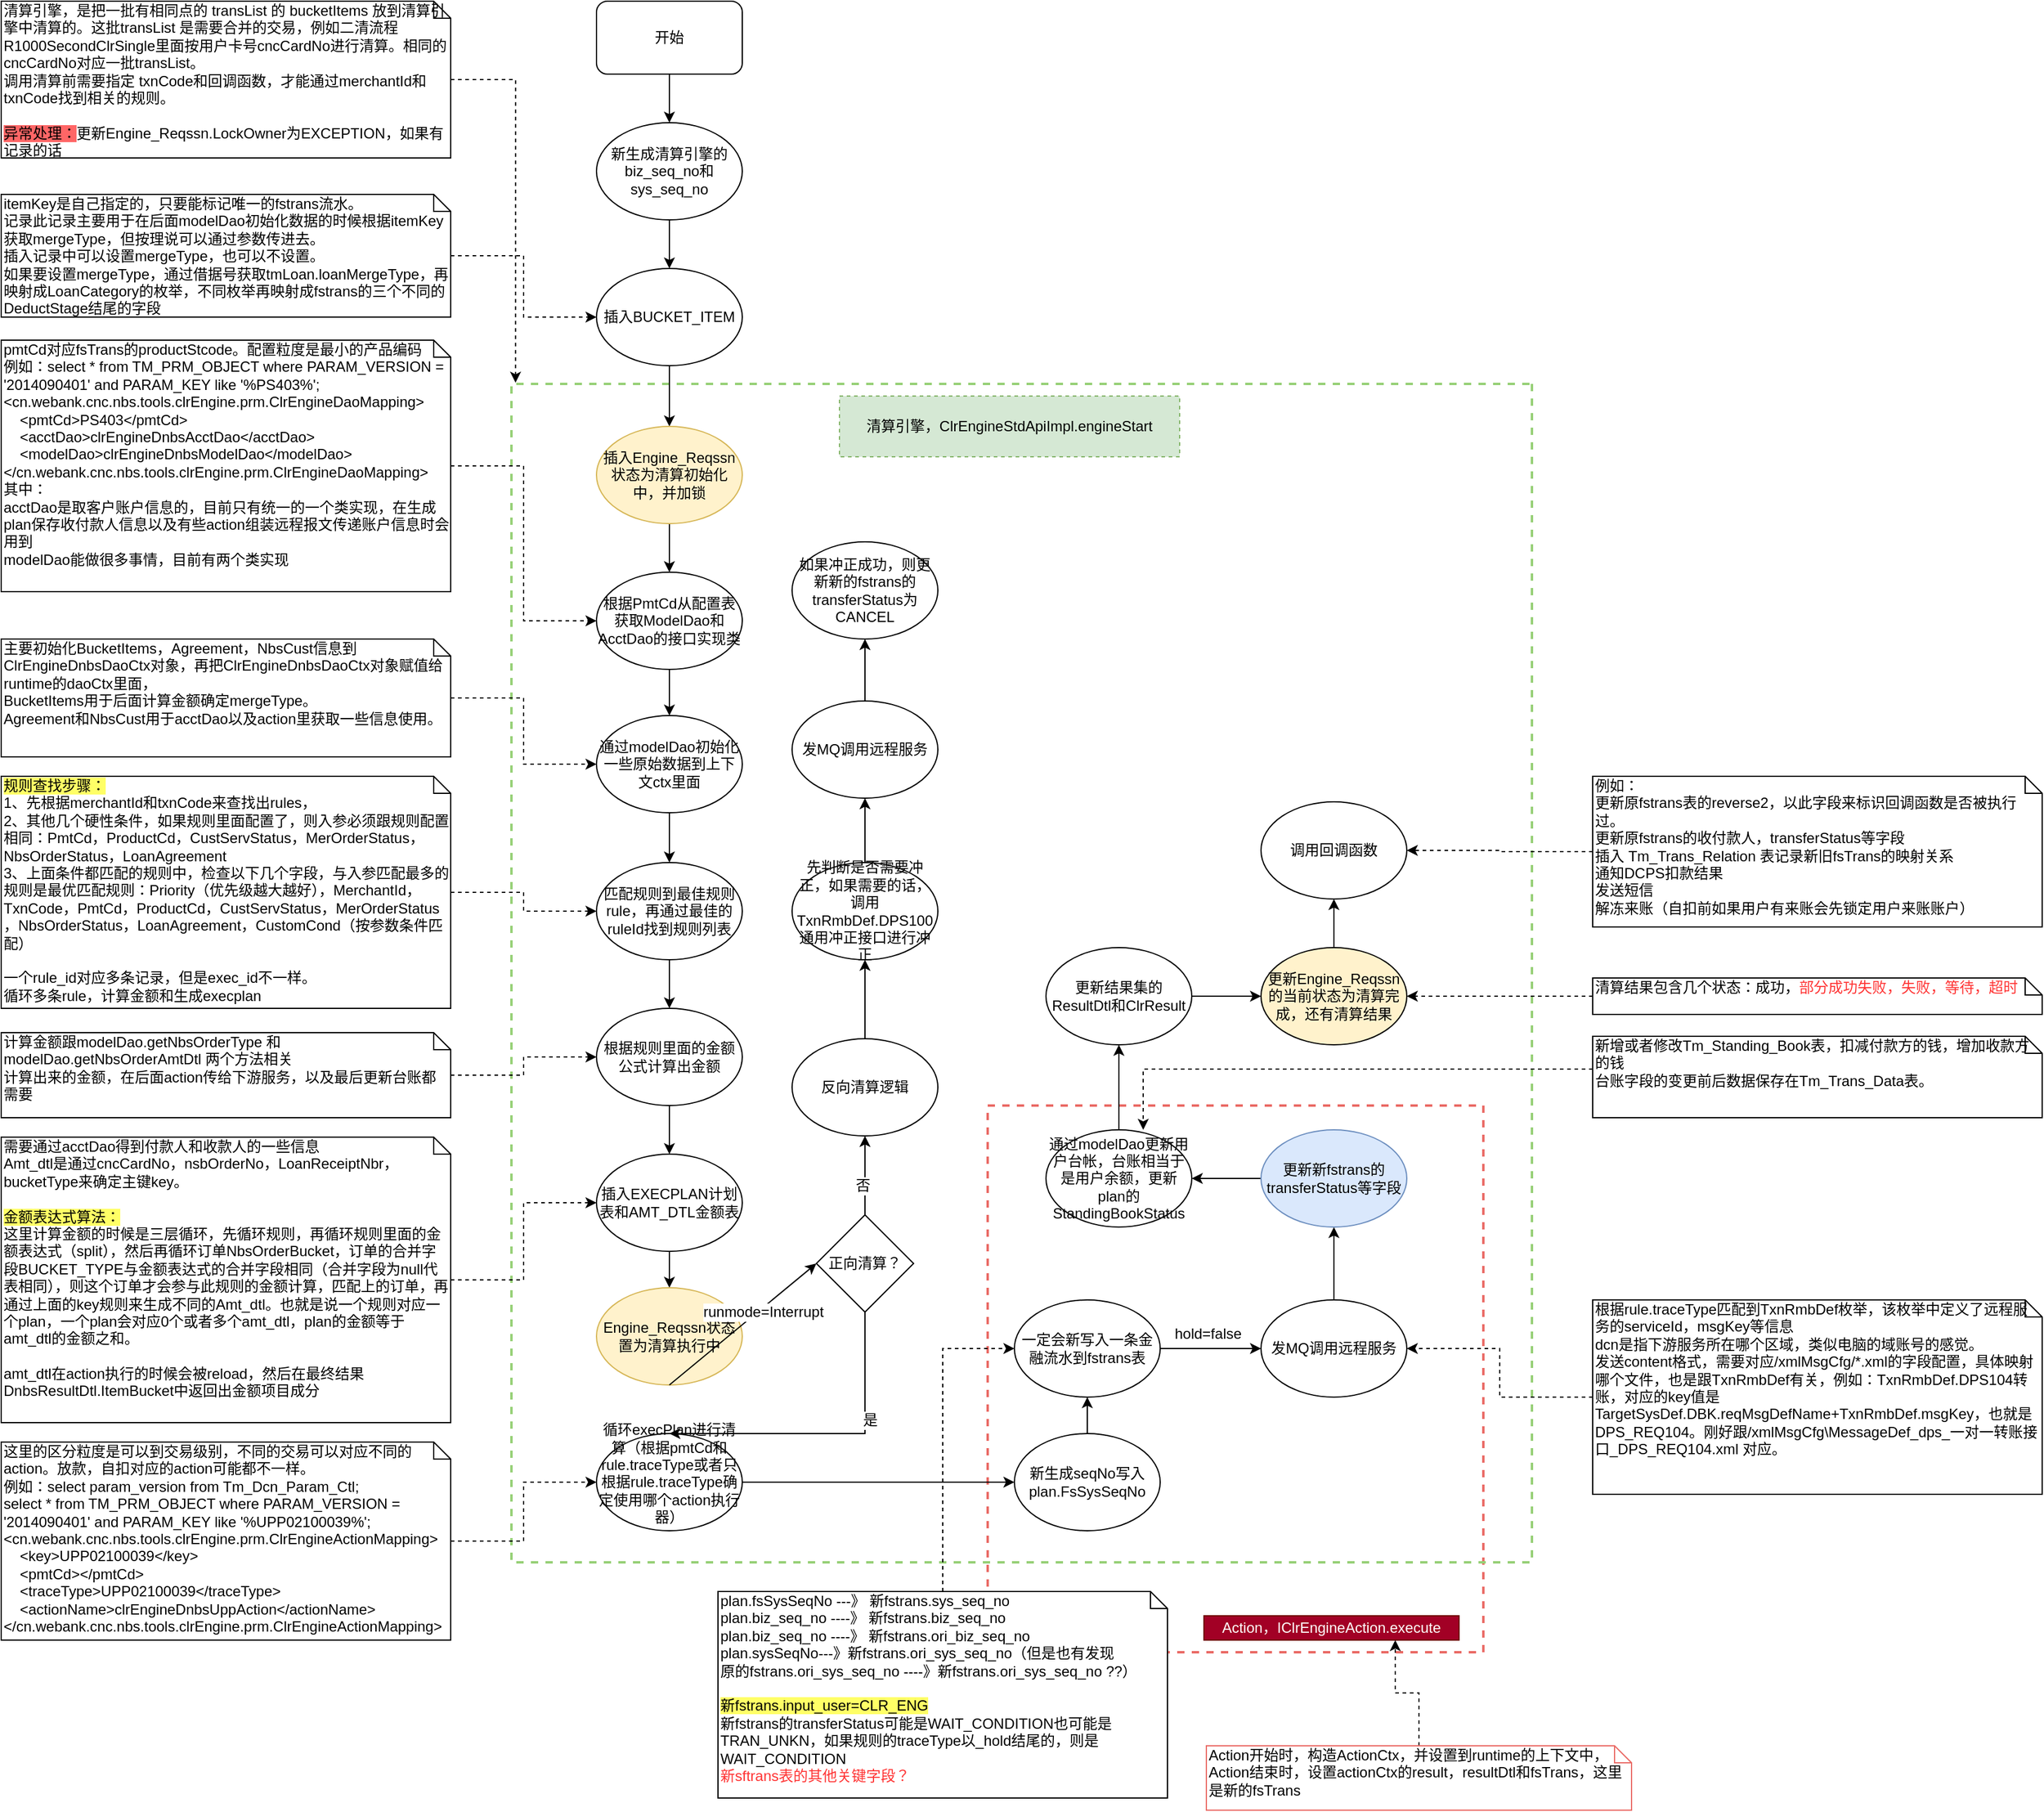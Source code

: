 <mxfile version="10.6.3" type="github"><diagram id="alFJYCYSJjcQ0Y1QCdCz" name="ÃÂÃÂ§ÃÂÃÂ¬ÃÂÃÂ¬ 1 ÃÂÃÂ©ÃÂÃÂ¡ÃÂÃÂµ"><mxGraphModel dx="2220" dy="770" grid="1" gridSize="10" guides="1" tooltips="1" connect="1" arrows="1" fold="1" page="1" pageScale="1" pageWidth="827" pageHeight="1169" math="0" shadow="0"><root><mxCell id="0"/><mxCell id="1" parent="0"/><mxCell id="IjZQBaDqgQylDI38y9SU-66" value="" style="rounded=0;whiteSpace=wrap;html=1;dashed=1;fillColor=none;direction=south;strokeColor=#EA6B66;strokeWidth=2;" parent="1" vertex="1"><mxGeometry x="602" y="920" width="408" height="450" as="geometry"/></mxCell><mxCell id="IjZQBaDqgQylDI38y9SU-50" value="" style="rounded=0;whiteSpace=wrap;html=1;dashed=1;fillColor=none;direction=south;strokeColor=#97D077;strokeWidth=2;" parent="1" vertex="1"><mxGeometry x="210" y="326" width="840" height="970" as="geometry"/></mxCell><mxCell id="IjZQBaDqgQylDI38y9SU-12" value="" style="edgeStyle=orthogonalEdgeStyle;rounded=0;orthogonalLoop=1;jettySize=auto;html=1;" parent="1" source="IjZQBaDqgQylDI38y9SU-1" target="IjZQBaDqgQylDI38y9SU-11" edge="1"><mxGeometry relative="1" as="geometry"/></mxCell><mxCell id="IjZQBaDqgQylDI38y9SU-1" value="开始" style="rounded=1;whiteSpace=wrap;html=1;" parent="1" vertex="1"><mxGeometry x="280" y="11" width="120" height="60" as="geometry"/></mxCell><mxCell id="IjZQBaDqgQylDI38y9SU-9" value="" style="edgeStyle=orthogonalEdgeStyle;rounded=0;orthogonalLoop=1;jettySize=auto;html=1;" parent="1" source="IjZQBaDqgQylDI38y9SU-2" target="IjZQBaDqgQylDI38y9SU-3" edge="1"><mxGeometry relative="1" as="geometry"/></mxCell><mxCell id="IjZQBaDqgQylDI38y9SU-2" value="插入BUCKET_ITEM" style="ellipse;whiteSpace=wrap;html=1;" parent="1" vertex="1"><mxGeometry x="280" y="231" width="120" height="80" as="geometry"/></mxCell><mxCell id="IjZQBaDqgQylDI38y9SU-10" value="" style="edgeStyle=orthogonalEdgeStyle;rounded=0;orthogonalLoop=1;jettySize=auto;html=1;" parent="1" source="IjZQBaDqgQylDI38y9SU-3" target="IjZQBaDqgQylDI38y9SU-4" edge="1"><mxGeometry relative="1" as="geometry"/></mxCell><mxCell id="IjZQBaDqgQylDI38y9SU-3" value="&lt;div&gt;插入Engine_Reqssn&lt;/div&gt;&lt;div&gt;状态为清算初始化中，并加锁&lt;/div&gt;" style="ellipse;whiteSpace=wrap;html=1;fillColor=#fff2cc;strokeColor=#d6b656;" parent="1" vertex="1"><mxGeometry x="280" y="361" width="120" height="80" as="geometry"/></mxCell><mxCell id="IjZQBaDqgQylDI38y9SU-15" value="" style="edgeStyle=orthogonalEdgeStyle;rounded=0;orthogonalLoop=1;jettySize=auto;html=1;" parent="1" source="IjZQBaDqgQylDI38y9SU-4" target="IjZQBaDqgQylDI38y9SU-14" edge="1"><mxGeometry relative="1" as="geometry"/></mxCell><mxCell id="IjZQBaDqgQylDI38y9SU-4" value="根据PmtCd从配置表获取ModelDao和AcctDao的接口实现类" style="ellipse;whiteSpace=wrap;html=1;" parent="1" vertex="1"><mxGeometry x="280" y="481" width="120" height="80" as="geometry"/></mxCell><mxCell id="IjZQBaDqgQylDI38y9SU-7" value="" style="edgeStyle=orthogonalEdgeStyle;rounded=0;orthogonalLoop=1;jettySize=auto;html=1;entryX=0;entryY=0.5;entryDx=0;entryDy=0;dashed=1;" parent="1" source="IjZQBaDqgQylDI38y9SU-5" target="IjZQBaDqgQylDI38y9SU-4" edge="1"><mxGeometry relative="1" as="geometry"><mxPoint x="240" y="521" as="targetPoint"/></mxGeometry></mxCell><mxCell id="IjZQBaDqgQylDI38y9SU-5" value="pmtCd对应fsTrans的productStcode。配置粒度是最小的产品编码&lt;br&gt;例如：select * from TM_PRM_OBJECT where PARAM_VERSION = '2014090401' and PARAM_KEY like '%PS403%';&lt;br&gt;&amp;lt;cn.webank.cnc.nbs.tools.clrEngine.prm.ClrEngineDaoMapping&amp;gt;&lt;br&gt;&amp;nbsp;&amp;nbsp;&amp;nbsp; &amp;lt;pmtCd&amp;gt;PS403&amp;lt;/pmtCd&amp;gt;&lt;br&gt;&amp;nbsp;&amp;nbsp;&amp;nbsp; &amp;lt;acctDao&amp;gt;clrEngineDnbsAcctDao&amp;lt;/acctDao&amp;gt;&lt;br&gt;&amp;nbsp;&amp;nbsp;&amp;nbsp; &amp;lt;modelDao&amp;gt;clrEngineDnbsModelDao&amp;lt;/modelDao&amp;gt;&lt;br&gt;&lt;div&gt;&amp;lt;/cn.webank.cnc.nbs.tools.clrEngine.prm.ClrEngineDaoMapping&amp;gt;&lt;/div&gt;&lt;div&gt;其中：&lt;/div&gt;&lt;div&gt;acctDao是取客户账户信息的，目前只有统一的一个类实现，在生成plan保存收付款人信息以及有些action组装远程报文传递账户信息时会用到&lt;/div&gt;&lt;div&gt;modelDao能做很多事情，目前有两个类实现&lt;br&gt;&lt;/div&gt;" style="shape=note;whiteSpace=wrap;html=1;size=14;verticalAlign=top;align=left;spacingTop=-6;" parent="1" vertex="1"><mxGeometry x="-210" y="290" width="370" height="207" as="geometry"/></mxCell><mxCell id="IjZQBaDqgQylDI38y9SU-13" value="" style="edgeStyle=orthogonalEdgeStyle;rounded=0;orthogonalLoop=1;jettySize=auto;html=1;" parent="1" source="IjZQBaDqgQylDI38y9SU-11" target="IjZQBaDqgQylDI38y9SU-2" edge="1"><mxGeometry relative="1" as="geometry"/></mxCell><mxCell id="IjZQBaDqgQylDI38y9SU-11" value="新生成清算引擎的biz_seq_no和sys_seq_no" style="ellipse;whiteSpace=wrap;html=1;" parent="1" vertex="1"><mxGeometry x="280" y="111" width="120" height="80" as="geometry"/></mxCell><mxCell id="IjZQBaDqgQylDI38y9SU-18" value="" style="edgeStyle=orthogonalEdgeStyle;rounded=0;orthogonalLoop=1;jettySize=auto;html=1;" parent="1" source="IjZQBaDqgQylDI38y9SU-14" target="IjZQBaDqgQylDI38y9SU-17" edge="1"><mxGeometry relative="1" as="geometry"/></mxCell><mxCell id="IjZQBaDqgQylDI38y9SU-14" value="通过modelDao初始化一些原始数据到上下文ctx里面" style="ellipse;whiteSpace=wrap;html=1;" parent="1" vertex="1"><mxGeometry x="280" y="599" width="120" height="80" as="geometry"/></mxCell><mxCell id="IjZQBaDqgQylDI38y9SU-21" value="" style="edgeStyle=orthogonalEdgeStyle;rounded=0;orthogonalLoop=1;jettySize=auto;html=1;" parent="1" source="IjZQBaDqgQylDI38y9SU-17" target="IjZQBaDqgQylDI38y9SU-19" edge="1"><mxGeometry relative="1" as="geometry"/></mxCell><mxCell id="IjZQBaDqgQylDI38y9SU-17" value="匹配规则到最佳规则rule，再通过最佳的ruleId找到规则列表" style="ellipse;whiteSpace=wrap;html=1;" parent="1" vertex="1"><mxGeometry x="280" y="720" width="120" height="80" as="geometry"/></mxCell><mxCell id="IjZQBaDqgQylDI38y9SU-22" value="" style="edgeStyle=orthogonalEdgeStyle;rounded=0;orthogonalLoop=1;jettySize=auto;html=1;" parent="1" source="IjZQBaDqgQylDI38y9SU-19" target="IjZQBaDqgQylDI38y9SU-20" edge="1"><mxGeometry relative="1" as="geometry"/></mxCell><mxCell id="IjZQBaDqgQylDI38y9SU-19" value="根据规则里面的金额公式计算出金额" style="ellipse;whiteSpace=wrap;html=1;" parent="1" vertex="1"><mxGeometry x="280" y="840" width="120" height="80" as="geometry"/></mxCell><mxCell id="IjZQBaDqgQylDI38y9SU-24" value="" style="edgeStyle=orthogonalEdgeStyle;rounded=0;orthogonalLoop=1;jettySize=auto;html=1;" parent="1" source="IjZQBaDqgQylDI38y9SU-20" target="IjZQBaDqgQylDI38y9SU-23" edge="1"><mxGeometry relative="1" as="geometry"/></mxCell><mxCell id="IjZQBaDqgQylDI38y9SU-20" value="插入EXECPLAN计划表和AMT_DTL金额表" style="ellipse;whiteSpace=wrap;html=1;" parent="1" vertex="1"><mxGeometry x="280" y="960" width="120" height="80" as="geometry"/></mxCell><mxCell id="IjZQBaDqgQylDI38y9SU-23" value="Engine_Reqssn状态置为清算执行中" style="ellipse;whiteSpace=wrap;html=1;fillColor=#fff2cc;strokeColor=#d6b656;" parent="1" vertex="1"><mxGeometry x="280" y="1070" width="120" height="80" as="geometry"/></mxCell><mxCell id="IjZQBaDqgQylDI38y9SU-35" value="" style="edgeStyle=orthogonalEdgeStyle;rounded=0;orthogonalLoop=1;jettySize=auto;html=1;" parent="1" source="IjZQBaDqgQylDI38y9SU-25" target="IjZQBaDqgQylDI38y9SU-30" edge="1"><mxGeometry relative="1" as="geometry"/></mxCell><mxCell id="IjZQBaDqgQylDI38y9SU-25" value="&lt;div&gt;循环execPlan进行清算（根据pmtCd和rule.traceType或者只根据rule.traceType确定使用哪个action执行器）&lt;br&gt;&lt;/div&gt;&lt;div&gt;&lt;br&gt;&lt;/div&gt;" style="ellipse;whiteSpace=wrap;html=1;" parent="1" vertex="1"><mxGeometry x="280" y="1190" width="120" height="80" as="geometry"/></mxCell><mxCell id="IjZQBaDqgQylDI38y9SU-29" value="" style="edgeStyle=orthogonalEdgeStyle;rounded=0;orthogonalLoop=1;jettySize=auto;html=1;dashed=1;" parent="1" source="IjZQBaDqgQylDI38y9SU-28" target="IjZQBaDqgQylDI38y9SU-25" edge="1"><mxGeometry relative="1" as="geometry"/></mxCell><mxCell id="IjZQBaDqgQylDI38y9SU-28" value="&lt;div&gt;这里的区分粒度是可以到交易级别，不同的交易可以对应不同的action。放款，自扣对应的action可能都不一样。&lt;br&gt;&lt;/div&gt;&lt;div&gt;例如：select param_version from Tm_Dcn_Param_Ctl;&lt;/div&gt;&lt;div&gt;select * from TM_PRM_OBJECT where PARAM_VERSION = '2014090401' and PARAM_KEY like '%UPP02100039%';&lt;/div&gt;&amp;lt;cn.webank.cnc.nbs.tools.clrEngine.prm.ClrEngineActionMapping&amp;gt;&lt;br&gt;&amp;nbsp;&amp;nbsp;&amp;nbsp; &amp;lt;key&amp;gt;UPP02100039&amp;lt;/key&amp;gt;&lt;br&gt;&amp;nbsp;&amp;nbsp;&amp;nbsp; &amp;lt;pmtCd&amp;gt;&amp;lt;/pmtCd&amp;gt;&lt;br&gt;&amp;nbsp;&amp;nbsp;&amp;nbsp; &amp;lt;traceType&amp;gt;UPP02100039&amp;lt;/traceType&amp;gt;&lt;br&gt;&amp;nbsp;&amp;nbsp;&amp;nbsp; &amp;lt;actionName&amp;gt;clrEngineDnbsUppAction&amp;lt;/actionName&amp;gt;&lt;br&gt;&amp;lt;/cn.webank.cnc.nbs.tools.clrEngine.prm.ClrEngineActionMapping&amp;gt;" style="shape=note;whiteSpace=wrap;html=1;size=14;verticalAlign=top;align=left;spacingTop=-6;" parent="1" vertex="1"><mxGeometry x="-210" y="1197" width="370" height="163" as="geometry"/></mxCell><mxCell id="IjZQBaDqgQylDI38y9SU-32" value="" style="edgeStyle=orthogonalEdgeStyle;rounded=0;orthogonalLoop=1;jettySize=auto;html=1;" parent="1" source="IjZQBaDqgQylDI38y9SU-30" target="IjZQBaDqgQylDI38y9SU-31" edge="1"><mxGeometry relative="1" as="geometry"/></mxCell><mxCell id="IjZQBaDqgQylDI38y9SU-30" value="新生成seqNo写入plan.FsSysSeqNo" style="ellipse;whiteSpace=wrap;html=1;" parent="1" vertex="1"><mxGeometry x="624" y="1190" width="120" height="80" as="geometry"/></mxCell><mxCell id="IjZQBaDqgQylDI38y9SU-37" value="" style="edgeStyle=orthogonalEdgeStyle;rounded=0;orthogonalLoop=1;jettySize=auto;html=1;exitX=1;exitY=0.5;exitDx=0;exitDy=0;" parent="1" source="IjZQBaDqgQylDI38y9SU-31" target="IjZQBaDqgQylDI38y9SU-36" edge="1"><mxGeometry relative="1" as="geometry"/></mxCell><mxCell id="GM1DitcwjTvSuoFt326m-1" value="&lt;br&gt;hold=false" style="text;html=1;resizable=0;points=[];align=center;verticalAlign=middle;labelBackgroundColor=#ffffff;" parent="IjZQBaDqgQylDI38y9SU-37" vertex="1" connectable="0"><mxGeometry x="0.876" y="2" relative="1" as="geometry"><mxPoint x="-39" y="-18" as="offset"/></mxGeometry></mxCell><mxCell id="IjZQBaDqgQylDI38y9SU-31" value="一定会新写入一条金融流水到fstrans表" style="ellipse;whiteSpace=wrap;html=1;" parent="1" vertex="1"><mxGeometry x="624" y="1080" width="120" height="80" as="geometry"/></mxCell><mxCell id="IjZQBaDqgQylDI38y9SU-34" value="" style="edgeStyle=orthogonalEdgeStyle;rounded=0;orthogonalLoop=1;jettySize=auto;html=1;dashed=1;" parent="1" source="IjZQBaDqgQylDI38y9SU-33" target="IjZQBaDqgQylDI38y9SU-31" edge="1"><mxGeometry relative="1" as="geometry"><Array as="points"><mxPoint x="565" y="1120"/></Array></mxGeometry></mxCell><mxCell id="IjZQBaDqgQylDI38y9SU-33" value="&lt;div&gt;plan.fsSysSeqNo ---》 新fstrans.sys_seq_no &lt;br&gt;&lt;/div&gt;&lt;div&gt;plan.biz_seq_no ----》 新fstrans.biz_seq_no&lt;/div&gt;&lt;div&gt;plan.biz_seq_no ----》 新fstrans.ori_biz_seq_no&lt;/div&gt;&lt;div&gt;plan.sysSeqNo---》新fstrans.ori_sys_seq_no（但是也有发现&lt;br&gt;原的fstrans.ori_sys_seq_no ----》新fstrans.ori_sys_seq_no ??）&lt;br&gt;&lt;/div&gt;&lt;div&gt;&lt;br&gt;&lt;/div&gt;&lt;div&gt;&lt;span style=&quot;background-color: rgb(255 , 255 , 102)&quot;&gt;新fstrans.input_user=CLR_ENG&lt;/span&gt;&lt;br&gt;新fstrans的transferStatus可能是WAIT_CONDITION也可能是TRAN_UNKN，如果规则的traceType以_hold结尾的，则是WAIT_CONDITION&lt;/div&gt;&lt;div&gt;&lt;font color=&quot;#FF3333&quot;&gt;新sftrans表的其他关键字段？&lt;/font&gt;&lt;br&gt;&lt;/div&gt;" style="shape=note;whiteSpace=wrap;html=1;size=14;verticalAlign=top;align=left;spacingTop=-6;" parent="1" vertex="1"><mxGeometry x="380" y="1320" width="370" height="170" as="geometry"/></mxCell><mxCell id="IjZQBaDqgQylDI38y9SU-39" value="" style="edgeStyle=orthogonalEdgeStyle;rounded=0;orthogonalLoop=1;jettySize=auto;html=1;" parent="1" source="IjZQBaDqgQylDI38y9SU-36" target="IjZQBaDqgQylDI38y9SU-38" edge="1"><mxGeometry relative="1" as="geometry"/></mxCell><mxCell id="IjZQBaDqgQylDI38y9SU-36" value="发MQ调用远程服务" style="ellipse;whiteSpace=wrap;html=1;" parent="1" vertex="1"><mxGeometry x="827" y="1080" width="120" height="80" as="geometry"/></mxCell><mxCell id="IjZQBaDqgQylDI38y9SU-44" value="" style="edgeStyle=orthogonalEdgeStyle;rounded=0;orthogonalLoop=1;jettySize=auto;html=1;" parent="1" source="IjZQBaDqgQylDI38y9SU-38" target="IjZQBaDqgQylDI38y9SU-40" edge="1"><mxGeometry relative="1" as="geometry"/></mxCell><mxCell id="IjZQBaDqgQylDI38y9SU-38" value="更新新fstrans的transferStatus等字段" style="ellipse;whiteSpace=wrap;html=1;fillColor=#dae8fc;strokeColor=#6c8ebf;" parent="1" vertex="1"><mxGeometry x="827" y="940" width="120" height="80" as="geometry"/></mxCell><mxCell id="IjZQBaDqgQylDI38y9SU-53" value="" style="edgeStyle=orthogonalEdgeStyle;rounded=0;orthogonalLoop=1;jettySize=auto;html=1;" parent="1" source="IjZQBaDqgQylDI38y9SU-40" target="IjZQBaDqgQylDI38y9SU-52" edge="1"><mxGeometry relative="1" as="geometry"/></mxCell><mxCell id="IjZQBaDqgQylDI38y9SU-40" value="通过modelDao更新用户台帐，台账相当于是用户余额，更新plan的StandingBookStatus" style="ellipse;whiteSpace=wrap;html=1;" parent="1" vertex="1"><mxGeometry x="650" y="940" width="120" height="80" as="geometry"/></mxCell><mxCell id="IjZQBaDqgQylDI38y9SU-43" value="" style="edgeStyle=orthogonalEdgeStyle;rounded=0;orthogonalLoop=1;jettySize=auto;html=1;dashed=1;" parent="1" source="IjZQBaDqgQylDI38y9SU-41" target="IjZQBaDqgQylDI38y9SU-19" edge="1"><mxGeometry relative="1" as="geometry"><mxPoint x="220" y="872.5" as="targetPoint"/></mxGeometry></mxCell><mxCell id="IjZQBaDqgQylDI38y9SU-41" value="计算金额跟modelDao.getNbsOrderType 和modelDao.getNbsOrderAmtDtl 两个方法相关&lt;br&gt;计算出来的金额，在后面action传给下游服务，以及最后更新台账都需要" style="shape=note;whiteSpace=wrap;html=1;size=14;verticalAlign=top;align=left;spacingTop=-6;" parent="1" vertex="1"><mxGeometry x="-210" y="860" width="370" height="70" as="geometry"/></mxCell><mxCell id="IjZQBaDqgQylDI38y9SU-48" value="" style="edgeStyle=orthogonalEdgeStyle;rounded=0;orthogonalLoop=1;jettySize=auto;html=1;" parent="1" source="IjZQBaDqgQylDI38y9SU-45" target="IjZQBaDqgQylDI38y9SU-47" edge="1"><mxGeometry relative="1" as="geometry"/></mxCell><mxCell id="IjZQBaDqgQylDI38y9SU-45" value="&lt;div&gt;更新Engine_Reqssn的当前状态为清算完成，还有清算结果&lt;/div&gt;" style="ellipse;whiteSpace=wrap;html=1;fillColor=#FFF2CC;" parent="1" vertex="1"><mxGeometry x="827" y="790" width="120" height="80" as="geometry"/></mxCell><mxCell id="IjZQBaDqgQylDI38y9SU-47" value="调用回调函数" style="ellipse;whiteSpace=wrap;html=1;" parent="1" vertex="1"><mxGeometry x="827" y="670" width="120" height="80" as="geometry"/></mxCell><mxCell id="IjZQBaDqgQylDI38y9SU-51" value="&lt;div&gt;清算引擎，ClrEngineStdApiImpl.engineStart&lt;/div&gt;" style="text;html=1;strokeColor=#82b366;fillColor=#d5e8d4;align=center;verticalAlign=middle;whiteSpace=wrap;rounded=0;dashed=1;" parent="1" vertex="1"><mxGeometry x="480" y="336" width="280" height="50" as="geometry"/></mxCell><mxCell id="IjZQBaDqgQylDI38y9SU-54" value="" style="edgeStyle=orthogonalEdgeStyle;rounded=0;orthogonalLoop=1;jettySize=auto;html=1;" parent="1" source="IjZQBaDqgQylDI38y9SU-52" target="IjZQBaDqgQylDI38y9SU-45" edge="1"><mxGeometry relative="1" as="geometry"/></mxCell><mxCell id="IjZQBaDqgQylDI38y9SU-52" value="更新结果集的ResultDtl和ClrResult" style="ellipse;whiteSpace=wrap;html=1;fillColor=none;" parent="1" vertex="1"><mxGeometry x="650" y="790" width="120" height="80" as="geometry"/></mxCell><mxCell id="IjZQBaDqgQylDI38y9SU-59" style="edgeStyle=orthogonalEdgeStyle;rounded=0;orthogonalLoop=1;jettySize=auto;html=1;exitX=0.5;exitY=1;exitDx=0;exitDy=0;entryX=0.5;entryY=0;entryDx=0;entryDy=0;" parent="1" source="IjZQBaDqgQylDI38y9SU-55" target="IjZQBaDqgQylDI38y9SU-25" edge="1"><mxGeometry relative="1" as="geometry"><Array as="points"><mxPoint x="501" y="1190"/></Array></mxGeometry></mxCell><mxCell id="IjZQBaDqgQylDI38y9SU-60" value="是" style="text;html=1;resizable=0;points=[];align=center;verticalAlign=middle;labelBackgroundColor=#ffffff;" parent="IjZQBaDqgQylDI38y9SU-59" vertex="1" connectable="0"><mxGeometry x="-0.32" y="4" relative="1" as="geometry"><mxPoint as="offset"/></mxGeometry></mxCell><mxCell id="ThCQpI8UFxFsNZAiHdKw-11" value="" style="edgeStyle=orthogonalEdgeStyle;rounded=0;orthogonalLoop=1;jettySize=auto;html=1;" parent="1" source="IjZQBaDqgQylDI38y9SU-55" target="IjZQBaDqgQylDI38y9SU-61" edge="1"><mxGeometry relative="1" as="geometry"/></mxCell><mxCell id="ThCQpI8UFxFsNZAiHdKw-12" value="否" style="text;html=1;resizable=0;points=[];align=center;verticalAlign=middle;labelBackgroundColor=#ffffff;" parent="ThCQpI8UFxFsNZAiHdKw-11" vertex="1" connectable="0"><mxGeometry x="-0.242" y="2" relative="1" as="geometry"><mxPoint as="offset"/></mxGeometry></mxCell><mxCell id="IjZQBaDqgQylDI38y9SU-55" value="正向清算？" style="rhombus;whiteSpace=wrap;html=1;fillColor=none;" parent="1" vertex="1"><mxGeometry x="461" y="1010" width="80" height="80" as="geometry"/></mxCell><mxCell id="3K24ttmnwDSWwuFKWFIZ-13" value="" style="edgeStyle=orthogonalEdgeStyle;rounded=0;orthogonalLoop=1;jettySize=auto;html=1;" parent="1" source="IjZQBaDqgQylDI38y9SU-61" target="3K24ttmnwDSWwuFKWFIZ-12" edge="1"><mxGeometry relative="1" as="geometry"/></mxCell><mxCell id="IjZQBaDqgQylDI38y9SU-61" value="反向清算逻辑" style="ellipse;whiteSpace=wrap;html=1;fillColor=none;" parent="1" vertex="1"><mxGeometry x="441" y="865" width="120" height="80" as="geometry"/></mxCell><mxCell id="IjZQBaDqgQylDI38y9SU-67" value="Action，IClrEngineAction.execute" style="text;html=1;strokeColor=#6F0000;fillColor=#a20025;align=center;verticalAlign=middle;whiteSpace=wrap;rounded=0;fontColor=#ffffff;" parent="1" vertex="1"><mxGeometry x="780" y="1340" width="210" height="20" as="geometry"/></mxCell><mxCell id="IjZQBaDqgQylDI38y9SU-70" value="" style="edgeStyle=orthogonalEdgeStyle;rounded=0;orthogonalLoop=1;jettySize=auto;html=1;dashed=1;entryX=0.75;entryY=1;entryDx=0;entryDy=0;" parent="1" source="IjZQBaDqgQylDI38y9SU-68" target="IjZQBaDqgQylDI38y9SU-67" edge="1"><mxGeometry relative="1" as="geometry"><mxPoint x="965" y="1380" as="targetPoint"/></mxGeometry></mxCell><mxCell id="IjZQBaDqgQylDI38y9SU-68" value="&lt;div&gt;Action开始时，构造ActionCtx，并设置到runtime的上下文中，&lt;/div&gt;&lt;div&gt;Action结束时，设置actionCtx的result，resultDtl和fsTrans，这里是新的fsTrans&lt;/div&gt;" style="shape=note;whiteSpace=wrap;html=1;size=14;verticalAlign=top;align=left;spacingTop=-6;strokeColor=#EA6B66;" parent="1" vertex="1"><mxGeometry x="782" y="1447" width="350" height="53" as="geometry"/></mxCell><mxCell id="IjZQBaDqgQylDI38y9SU-72" value="" style="edgeStyle=orthogonalEdgeStyle;rounded=0;orthogonalLoop=1;jettySize=auto;html=1;dashed=1;" parent="1" source="IjZQBaDqgQylDI38y9SU-71" target="IjZQBaDqgQylDI38y9SU-14" edge="1"><mxGeometry relative="1" as="geometry"/></mxCell><mxCell id="IjZQBaDqgQylDI38y9SU-71" value="&lt;div&gt;主要初始化BucketItems，Agreement，NbsCust信息到ClrEngineDnbsDaoCtx对象，再把ClrEngineDnbsDaoCtx对象赋值给runtime的daoCtx里面，&lt;/div&gt;&lt;div&gt;BucketItems用于后面计算金额确定mergeType。&lt;/div&gt;&lt;div&gt;Agreement和NbsCust用于acctDao以及action里获取一些信息使用。&lt;/div&gt;" style="shape=note;whiteSpace=wrap;html=1;size=14;verticalAlign=top;align=left;spacingTop=-6;" parent="1" vertex="1"><mxGeometry x="-210" y="536" width="370" height="97" as="geometry"/></mxCell><mxCell id="IjZQBaDqgQylDI38y9SU-74" value="" style="edgeStyle=orthogonalEdgeStyle;rounded=0;orthogonalLoop=1;jettySize=auto;html=1;dashed=1;" parent="1" source="IjZQBaDqgQylDI38y9SU-73" target="IjZQBaDqgQylDI38y9SU-20" edge="1"><mxGeometry relative="1" as="geometry"/></mxCell><mxCell id="IjZQBaDqgQylDI38y9SU-73" value="需要通过acctDao得到付款人和收款人的一些信息&lt;br&gt;&lt;div&gt;Amt_dtl是通过cncCardNo，nsbOrderNo，LoanReceiptNbr，bucketType来确定主键key。&lt;/div&gt;&lt;div&gt;&lt;br&gt;&lt;/div&gt;&lt;div&gt;&lt;span style=&quot;background-color: rgb(255 , 255 , 102)&quot;&gt;金额表达式算法：&lt;/span&gt;&lt;br&gt;&lt;/div&gt;&lt;div&gt;这里计算金额的时候是三层循环，先循环规则，再循环规则里面的金额表达式（split），然后再循环订单NbsOrderBucket，订单的合并字段BUCKET_TYPE与金额表达式的合并字段相同（合并字段为null代表相同），则这个订单才会参与此规则的金额计算，匹配上的订单，再通过上面的key规则来生成不同的Amt_dtl。也就是说一个规则对应一个plan，一个plan会对应0个或者多个amt_dtl，plan的金额等于amt_dtl的金额之和。&lt;/div&gt;&lt;div&gt;&lt;br&gt;&lt;/div&gt;&lt;div&gt;amt_dtl在action执行的时候会被reload，然后在最终结果DnbsResultDtl.ItemBucket中返回出金额项目成分&lt;br&gt;&lt;/div&gt;&lt;div&gt;&lt;br&gt;&lt;/div&gt;" style="shape=note;whiteSpace=wrap;html=1;size=14;verticalAlign=top;align=left;spacingTop=-6;" parent="1" vertex="1"><mxGeometry x="-210" y="946" width="370" height="235" as="geometry"/></mxCell><mxCell id="ThCQpI8UFxFsNZAiHdKw-4" value="" style="edgeStyle=orthogonalEdgeStyle;rounded=0;orthogonalLoop=1;jettySize=auto;html=1;dashed=1;" parent="1" source="IjZQBaDqgQylDI38y9SU-75" target="IjZQBaDqgQylDI38y9SU-17" edge="1"><mxGeometry relative="1" as="geometry"/></mxCell><mxCell id="IjZQBaDqgQylDI38y9SU-75" value="&lt;div&gt;&lt;span style=&quot;background-color: rgb(255 , 255 , 102)&quot;&gt;规则查找步骤：&lt;/span&gt;&lt;br&gt;&lt;/div&gt;&lt;div&gt;1、先根据merchantId和txnCode来查找出rules，&lt;br&gt;2、其他几个硬性条件，如果规则里面配置了，则入参必须跟规则配置相同：PmtCd，ProductCd，CustServStatus，MerOrderStatus，&lt;/div&gt;&lt;div&gt;NbsOrderStatus，LoanAgreement&lt;br&gt;3、上面条件都匹配的规则中，检查以下几个字段，与入参匹配最多的规则是最优匹配规则：Priority（优先级越大越好），MerchantId，&lt;/div&gt;&lt;div&gt;TxnCode，PmtCd，ProductCd，CustServStatus，MerOrderStatus&lt;/div&gt;&lt;div&gt;，NbsOrderStatus，LoanAgreement，CustomCond（按参数条件匹配）&lt;br&gt;&lt;br&gt;&lt;/div&gt;&lt;div&gt;一个rule_id对应多条记录，但是exec_id不一样。&lt;/div&gt;循环多条rule，计算金额和生成execplan" style="shape=note;whiteSpace=wrap;html=1;size=14;verticalAlign=top;align=left;spacingTop=-6;" parent="1" vertex="1"><mxGeometry x="-210" y="649" width="370" height="191" as="geometry"/></mxCell><mxCell id="ThCQpI8UFxFsNZAiHdKw-3" value="" style="edgeStyle=orthogonalEdgeStyle;rounded=0;orthogonalLoop=1;jettySize=auto;html=1;entryX=-0.001;entryY=0.996;entryDx=0;entryDy=0;entryPerimeter=0;dashed=1;" parent="1" source="ThCQpI8UFxFsNZAiHdKw-1" target="IjZQBaDqgQylDI38y9SU-50" edge="1"><mxGeometry relative="1" as="geometry"><mxPoint x="-25" y="298" as="targetPoint"/></mxGeometry></mxCell><mxCell id="ThCQpI8UFxFsNZAiHdKw-1" value="&lt;div&gt;清算引擎，是把一批有相同点的 transList 的 bucketItems 放到清算引擎中清算的。这批transList 是需要合并的交易，例如二清流程R1000SecondClrSingle里面按用户卡号cncCardNo进行清算。相同的cncCardNo对应一批transList。&lt;/div&gt;&lt;div&gt;调用清算前需要指定 txnCode和回调函数，才能通过merchantId和txnCode找到相关的规则。&lt;br&gt;&lt;/div&gt;&lt;div&gt;&lt;br&gt;&lt;/div&gt;&lt;div&gt;&lt;span style=&quot;background-color: rgb(255 , 102 , 102)&quot;&gt;异常处理：&lt;/span&gt;更新Engine_Reqssn.LockOwner为EXCEPTION，如果有记录的话&lt;br&gt;&lt;/div&gt;" style="shape=note;whiteSpace=wrap;html=1;size=14;verticalAlign=top;align=left;spacingTop=-6;" parent="1" vertex="1"><mxGeometry x="-210" y="11" width="370" height="129" as="geometry"/></mxCell><mxCell id="ThCQpI8UFxFsNZAiHdKw-8" value="" style="endArrow=classic;html=1;exitX=0.5;exitY=1;exitDx=0;exitDy=0;entryX=0;entryY=0.5;entryDx=0;entryDy=0;" parent="1" source="IjZQBaDqgQylDI38y9SU-23" target="IjZQBaDqgQylDI38y9SU-55" edge="1"><mxGeometry width="50" height="50" relative="1" as="geometry"><mxPoint x="343" y="1120" as="sourcePoint"/><mxPoint x="483" y="1030" as="targetPoint"/></mxGeometry></mxCell><mxCell id="ThCQpI8UFxFsNZAiHdKw-10" value="runmode=Interrupt" style="text;html=1;resizable=0;points=[];align=center;verticalAlign=middle;labelBackgroundColor=#ffffff;" parent="ThCQpI8UFxFsNZAiHdKw-8" vertex="1" connectable="0"><mxGeometry x="0.24" y="-2" relative="1" as="geometry"><mxPoint as="offset"/></mxGeometry></mxCell><mxCell id="ThCQpI8UFxFsNZAiHdKw-14" style="edgeStyle=orthogonalEdgeStyle;rounded=0;orthogonalLoop=1;jettySize=auto;html=1;dashed=1;" parent="1" source="ThCQpI8UFxFsNZAiHdKw-13" target="IjZQBaDqgQylDI38y9SU-2" edge="1"><mxGeometry relative="1" as="geometry"/></mxCell><mxCell id="ThCQpI8UFxFsNZAiHdKw-13" value="&lt;div&gt;itemKey是自己指定的，只要能标记唯一的fstrans流水。&lt;/div&gt;&lt;div&gt;记录此记录主要用于在后面modelDao初始化数据的时候根据itemKey获取mergeType，但按理说可以通过参数传进去。&lt;br&gt;&lt;/div&gt;&lt;div&gt;插入记录中可以设置mergeType，也可以不设置。&lt;/div&gt;&lt;div&gt;如果要设置mergeType，通过借据号获取tmLoan.loanMergeType，再映射成LoanCategory的枚举，不同枚举再映射成fstrans的三个不同的DeductStage结尾的字段&lt;br&gt;&lt;/div&gt;" style="shape=note;whiteSpace=wrap;html=1;size=14;verticalAlign=top;align=left;spacingTop=-6;" parent="1" vertex="1"><mxGeometry x="-210" y="170" width="370" height="101" as="geometry"/></mxCell><mxCell id="ThCQpI8UFxFsNZAiHdKw-16" style="edgeStyle=orthogonalEdgeStyle;rounded=0;orthogonalLoop=1;jettySize=auto;html=1;entryX=0.667;entryY=0;entryDx=0;entryDy=0;entryPerimeter=0;dashed=1;" parent="1" source="ThCQpI8UFxFsNZAiHdKw-15" target="IjZQBaDqgQylDI38y9SU-40" edge="1"><mxGeometry relative="1" as="geometry"><Array as="points"><mxPoint x="730" y="890"/></Array></mxGeometry></mxCell><mxCell id="ThCQpI8UFxFsNZAiHdKw-15" value="&lt;div&gt;新增或者修改Tm_Standing_Book表，扣减付款方的钱，增加收款方的钱&lt;/div&gt;&lt;div&gt;台账字段的变更前后数据保存在Tm_Trans_Data表。&lt;br&gt;&lt;/div&gt;" style="shape=note;whiteSpace=wrap;html=1;size=14;verticalAlign=top;align=left;spacingTop=-6;" parent="1" vertex="1"><mxGeometry x="1100" y="863" width="370" height="67" as="geometry"/></mxCell><mxCell id="3K24ttmnwDSWwuFKWFIZ-7" style="edgeStyle=orthogonalEdgeStyle;rounded=0;orthogonalLoop=1;jettySize=auto;html=1;entryX=1;entryY=0.5;entryDx=0;entryDy=0;dashed=1;" parent="1" source="3K24ttmnwDSWwuFKWFIZ-6" target="IjZQBaDqgQylDI38y9SU-45" edge="1"><mxGeometry relative="1" as="geometry"/></mxCell><mxCell id="3K24ttmnwDSWwuFKWFIZ-6" value="清算结果包含几个状态：成功，&lt;font color=&quot;#FF3333&quot;&gt;部分成功失败，失败，等待，超时&lt;/font&gt;" style="shape=note;whiteSpace=wrap;html=1;size=14;verticalAlign=top;align=left;spacingTop=-6;" parent="1" vertex="1"><mxGeometry x="1100" y="815" width="370" height="30" as="geometry"/></mxCell><mxCell id="3K24ttmnwDSWwuFKWFIZ-9" style="edgeStyle=orthogonalEdgeStyle;rounded=0;orthogonalLoop=1;jettySize=auto;html=1;dashed=1;" parent="1" source="3K24ttmnwDSWwuFKWFIZ-8" target="IjZQBaDqgQylDI38y9SU-36" edge="1"><mxGeometry relative="1" as="geometry"/></mxCell><mxCell id="3K24ttmnwDSWwuFKWFIZ-8" value="&lt;div&gt;根据rule.traceType匹配到TxnRmbDef枚举，该枚举中定义了远程服务的serviceId，msgKey等信息&lt;/div&gt;&lt;div&gt;dcn是指下游服务所在哪个区域，类似电脑的域账号的感觉。&lt;/div&gt;&lt;div&gt;发送content格式，需要对应/xmlMsgCfg/*.xml的字段配置，具体映射哪个文件，也是跟TxnRmbDef有关，例如：TxnRmbDef.DPS104转账，对应的key值是TargetSysDef.DBK.reqMsgDefName+TxnRmbDef.msgKey，也就是DPS_REQ104。刚好跟/xmlMsgCfg\MessageDef_dps_一对一转账接口_DPS_REQ104.xml 对应。&lt;br&gt;&lt;/div&gt;" style="shape=note;whiteSpace=wrap;html=1;size=14;verticalAlign=top;align=left;spacingTop=-6;" parent="1" vertex="1"><mxGeometry x="1100" y="1080" width="370" height="160" as="geometry"/></mxCell><mxCell id="3K24ttmnwDSWwuFKWFIZ-17" value="" style="edgeStyle=orthogonalEdgeStyle;rounded=0;orthogonalLoop=1;jettySize=auto;html=1;" parent="1" source="3K24ttmnwDSWwuFKWFIZ-12" target="3K24ttmnwDSWwuFKWFIZ-16" edge="1"><mxGeometry relative="1" as="geometry"/></mxCell><mxCell id="3K24ttmnwDSWwuFKWFIZ-12" value="先判断是否需要冲正，如果需要的话，调用TxnRmbDef.DPS100通用冲正接口进行冲正" style="ellipse;whiteSpace=wrap;html=1;fillColor=none;" parent="1" vertex="1"><mxGeometry x="441" y="720" width="120" height="80" as="geometry"/></mxCell><mxCell id="3K24ttmnwDSWwuFKWFIZ-14" value="如果冲正成功，则更新新的fstrans的transferStatus为CANCEL" style="ellipse;whiteSpace=wrap;html=1;fillColor=none;" parent="1" vertex="1"><mxGeometry x="441" y="456" width="120" height="80" as="geometry"/></mxCell><mxCell id="3K24ttmnwDSWwuFKWFIZ-18" value="" style="edgeStyle=orthogonalEdgeStyle;rounded=0;orthogonalLoop=1;jettySize=auto;html=1;" parent="1" source="3K24ttmnwDSWwuFKWFIZ-16" target="3K24ttmnwDSWwuFKWFIZ-14" edge="1"><mxGeometry relative="1" as="geometry"/></mxCell><mxCell id="3K24ttmnwDSWwuFKWFIZ-16" value="发MQ调用远程服务" style="ellipse;whiteSpace=wrap;html=1;" parent="1" vertex="1"><mxGeometry x="441" y="587" width="120" height="80" as="geometry"/></mxCell><mxCell id="66zoTDJJCBt0kFqsuTMt-2" style="edgeStyle=orthogonalEdgeStyle;rounded=0;orthogonalLoop=1;jettySize=auto;html=1;entryX=1;entryY=0.5;entryDx=0;entryDy=0;dashed=1;" edge="1" parent="1" source="66zoTDJJCBt0kFqsuTMt-1" target="IjZQBaDqgQylDI38y9SU-47"><mxGeometry relative="1" as="geometry"/></mxCell><mxCell id="66zoTDJJCBt0kFqsuTMt-1" value="&lt;div&gt;例如：&lt;/div&gt;&lt;div&gt;更新原fstrans表的reverse2，以此字段来标识回调函数是否被执行过。&lt;br&gt;更新原fstrans的收付款人，transferStatus等字段&lt;br&gt;插入 Tm_Trans_Relation 表记录新旧fsTrans的映射关系&lt;/div&gt;&lt;div&gt;通知DCPS扣款结果&lt;/div&gt;&lt;div&gt;发送短信&lt;br&gt;解冻来账（自扣前如果用户有来账会先锁定用户来账账户）&lt;br&gt;&lt;/div&gt;" style="shape=note;whiteSpace=wrap;html=1;size=14;verticalAlign=top;align=left;spacingTop=-6;" vertex="1" parent="1"><mxGeometry x="1100" y="649" width="370" height="124" as="geometry"/></mxCell></root></mxGraphModel></diagram></mxfile>